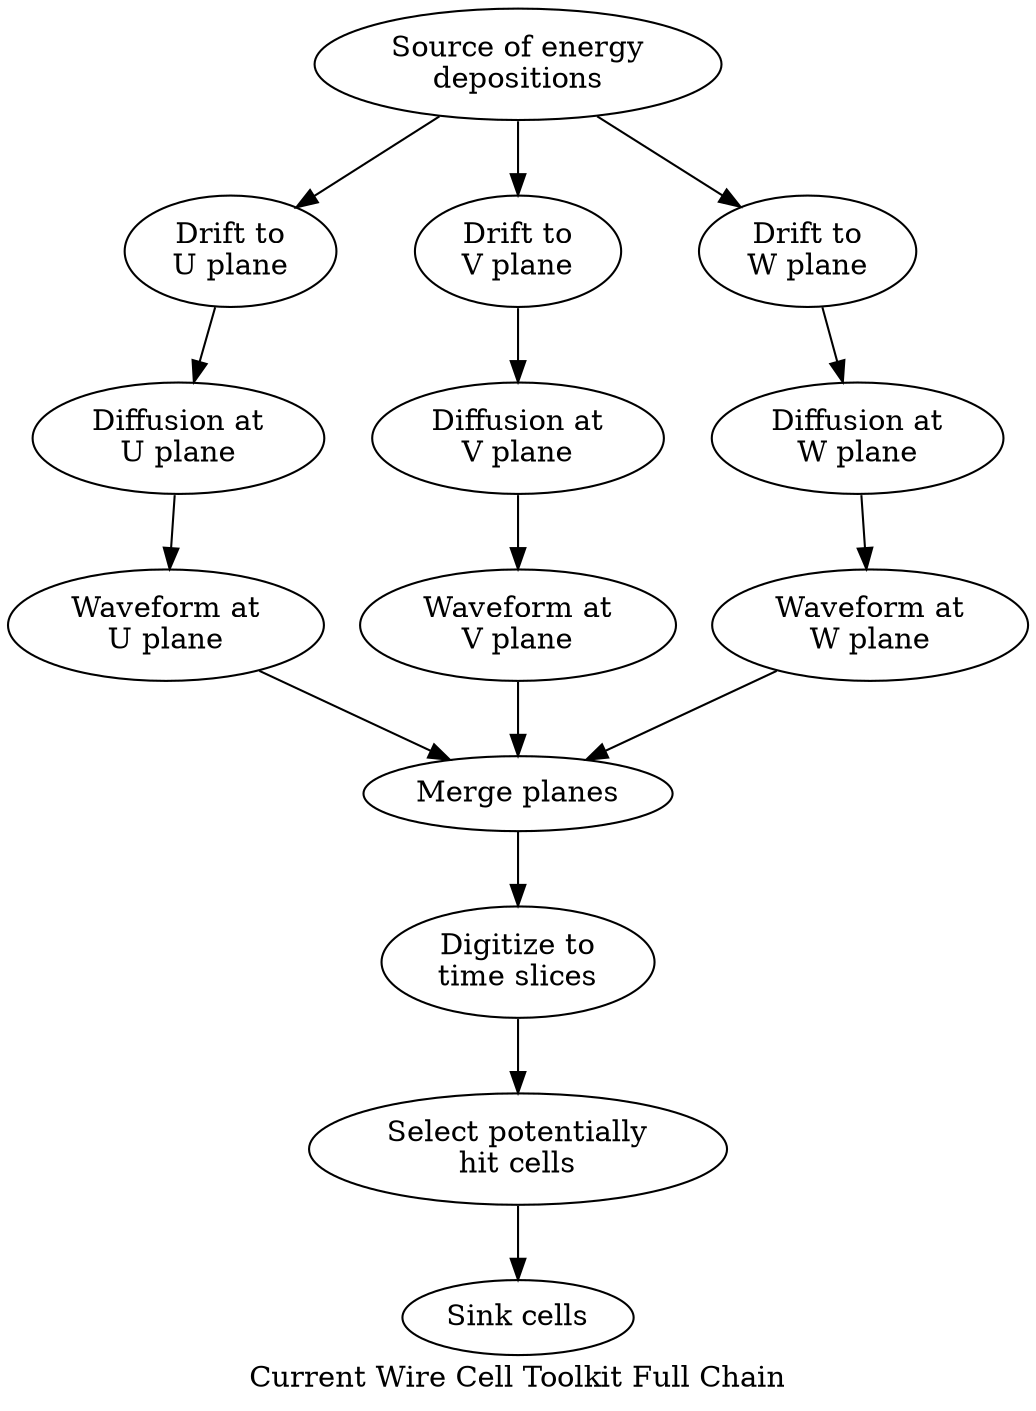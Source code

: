 digraph "FullChain" {
	label="Current Wire Cell Toolkit Full Chain";
	ds[label="Source of energy\ndepositions"];
	dru[label="Drift to\nU plane"];
	drv[label="Drift to\nV plane"];
	drw[label="Drift to\nW plane"];
	diu[label="Diffusion at\nU plane"];
	div[label="Diffusion at\nV plane"];
	diw[label="Diffusion at\nW plane"];
	duu[label="Waveform at\nU plane"];
	duv[label="Waveform at\nV plane"];
	duw[label="Waveform at\nW plane"];
	merge[label="Merge planes"];
	digi[label="Digitize to\ntime slices"];
	ccs[label="Select potentially\nhit cells"];
	csink[label="Sink cells"];	

	ds->dru->diu->duu->merge;
	ds->drv->div->duv->merge;
	ds->drw->diw->duw->merge;
	merge->digi->ccs->csink;
}